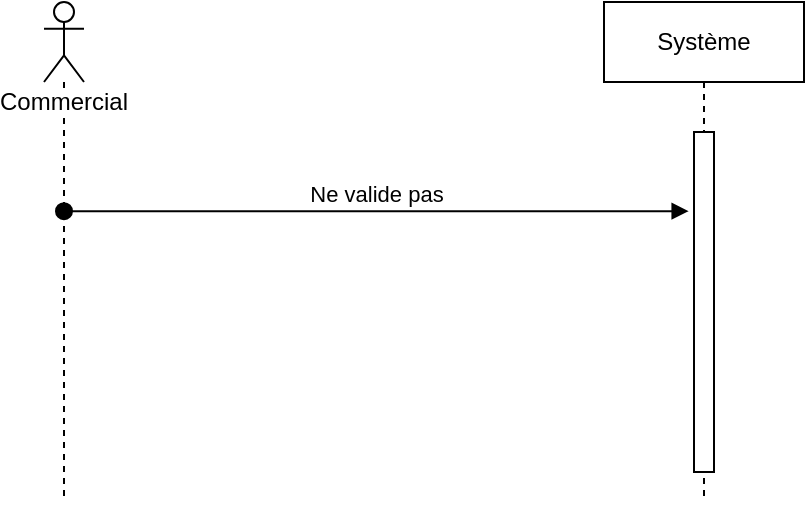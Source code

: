 <?xml version="1.0" encoding="UTF-8"?>
<mxfile version="13.2.4" type="google"><diagram id="sJgwM9JUG1OU5zjvtu9S" name="Page-1"><mxGraphModel dx="1022" dy="420" grid="1" gridSize="10" guides="1" tooltips="1" connect="1" arrows="1" fold="1" page="1" pageScale="1" pageWidth="850" pageHeight="1100" math="0" shadow="0"><root><mxCell id="0"/><mxCell id="1" parent="0"/><mxCell id="LEfoLGZIUjk_VnNZPhdS-1" value="Commercial&lt;br&gt;" style="shape=umlLifeline;participant=umlActor;perimeter=lifelinePerimeter;whiteSpace=wrap;html=1;container=1;collapsible=0;recursiveResize=0;verticalAlign=top;spacingTop=36;labelBackgroundColor=#ffffff;outlineConnect=0;" parent="1" vertex="1"><mxGeometry x="230" y="30" width="20" height="250" as="geometry"/></mxCell><mxCell id="LEfoLGZIUjk_VnNZPhdS-2" value="Système" style="shape=umlLifeline;perimeter=lifelinePerimeter;whiteSpace=wrap;html=1;container=1;collapsible=0;recursiveResize=0;outlineConnect=0;" parent="1" vertex="1"><mxGeometry x="510" y="30" width="100" height="250" as="geometry"/></mxCell><mxCell id="LEfoLGZIUjk_VnNZPhdS-3" value="" style="html=1;points=[];perimeter=orthogonalPerimeter;" parent="LEfoLGZIUjk_VnNZPhdS-2" vertex="1"><mxGeometry x="45" y="65" width="10" height="170" as="geometry"/></mxCell><mxCell id="LEfoLGZIUjk_VnNZPhdS-4" value="Ne valide pas" style="html=1;verticalAlign=bottom;startArrow=oval;startFill=1;endArrow=block;startSize=8;entryX=-0.267;entryY=0.233;entryDx=0;entryDy=0;entryPerimeter=0;" parent="1" source="LEfoLGZIUjk_VnNZPhdS-1" target="LEfoLGZIUjk_VnNZPhdS-3" edge="1"><mxGeometry width="60" relative="1" as="geometry"><mxPoint x="320" y="210" as="sourcePoint"/><mxPoint x="380" y="210" as="targetPoint"/></mxGeometry></mxCell></root></mxGraphModel></diagram></mxfile>